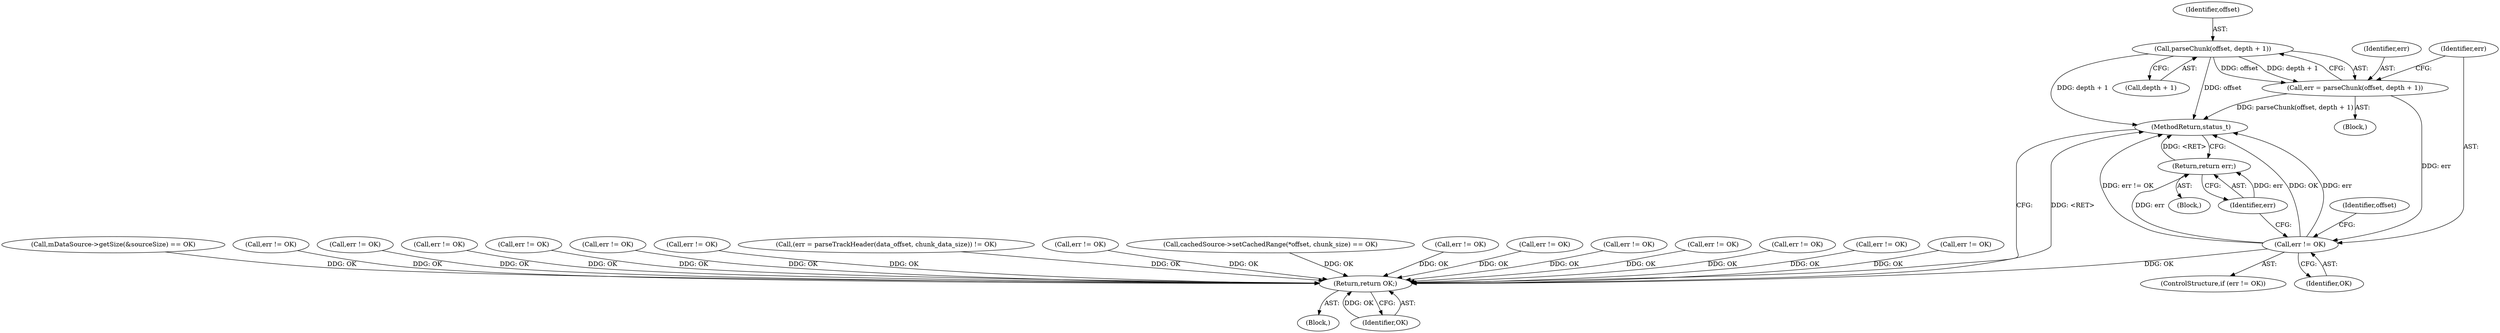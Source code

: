 digraph "0_Android_463a6f807e187828442949d1924e143cf07778c6@pointer" {
"1001604" [label="(Call,parseChunk(offset, depth + 1))"];
"1001602" [label="(Call,err = parseChunk(offset, depth + 1))"];
"1001610" [label="(Call,err != OK)"];
"1001614" [label="(Return,return err;)"];
"1002909" [label="(Return,return OK;)"];
"1000493" [label="(Call,err != OK)"];
"1002909" [label="(Return,return OK;)"];
"1001602" [label="(Call,err = parseChunk(offset, depth + 1))"];
"1001606" [label="(Call,depth + 1)"];
"1001604" [label="(Call,parseChunk(offset, depth + 1))"];
"1001992" [label="(Call,err != OK)"];
"1002859" [label="(Call,err != OK)"];
"1001973" [label="(Call,err != OK)"];
"1001605" [label="(Identifier,offset)"];
"1001613" [label="(Block,)"];
"1000565" [label="(Call,err != OK)"];
"1001598" [label="(Identifier,offset)"];
"1001612" [label="(Identifier,OK)"];
"1001791" [label="(Call,err != OK)"];
"1000191" [label="(Call,mDataSource->getSize(&sourceSize) == OK)"];
"1001824" [label="(Call,err != OK)"];
"1001603" [label="(Identifier,err)"];
"1001475" [label="(Call,err != OK)"];
"1001744" [label="(Call,err != OK)"];
"1002330" [label="(Call,err != OK)"];
"1002295" [label="(Call,err != OK)"];
"1001615" [label="(Identifier,err)"];
"1001611" [label="(Identifier,err)"];
"1000106" [label="(Block,)"];
"1001772" [label="(Call,err != OK)"];
"1001600" [label="(Block,)"];
"1002911" [label="(MethodReturn,status_t)"];
"1000988" [label="(Call,(err = parseTrackHeader(data_offset, chunk_data_size)) != OK)"];
"1001614" [label="(Return,return err;)"];
"1001954" [label="(Call,err != OK)"];
"1001609" [label="(ControlStructure,if (err != OK))"];
"1002910" [label="(Identifier,OK)"];
"1000394" [label="(Call,cachedSource->setCachedRange(*offset, chunk_size) == OK)"];
"1001610" [label="(Call,err != OK)"];
"1002129" [label="(Call,err != OK)"];
"1001604" -> "1001602"  [label="AST: "];
"1001604" -> "1001606"  [label="CFG: "];
"1001605" -> "1001604"  [label="AST: "];
"1001606" -> "1001604"  [label="AST: "];
"1001602" -> "1001604"  [label="CFG: "];
"1001604" -> "1002911"  [label="DDG: offset"];
"1001604" -> "1002911"  [label="DDG: depth + 1"];
"1001604" -> "1001602"  [label="DDG: offset"];
"1001604" -> "1001602"  [label="DDG: depth + 1"];
"1001602" -> "1001600"  [label="AST: "];
"1001603" -> "1001602"  [label="AST: "];
"1001611" -> "1001602"  [label="CFG: "];
"1001602" -> "1002911"  [label="DDG: parseChunk(offset, depth + 1)"];
"1001602" -> "1001610"  [label="DDG: err"];
"1001610" -> "1001609"  [label="AST: "];
"1001610" -> "1001612"  [label="CFG: "];
"1001611" -> "1001610"  [label="AST: "];
"1001612" -> "1001610"  [label="AST: "];
"1001598" -> "1001610"  [label="CFG: "];
"1001615" -> "1001610"  [label="CFG: "];
"1001610" -> "1002911"  [label="DDG: OK"];
"1001610" -> "1002911"  [label="DDG: err"];
"1001610" -> "1002911"  [label="DDG: err != OK"];
"1001610" -> "1001614"  [label="DDG: err"];
"1001610" -> "1002909"  [label="DDG: OK"];
"1001614" -> "1001613"  [label="AST: "];
"1001614" -> "1001615"  [label="CFG: "];
"1001615" -> "1001614"  [label="AST: "];
"1002911" -> "1001614"  [label="CFG: "];
"1001614" -> "1002911"  [label="DDG: <RET>"];
"1001615" -> "1001614"  [label="DDG: err"];
"1002909" -> "1000106"  [label="AST: "];
"1002909" -> "1002910"  [label="CFG: "];
"1002910" -> "1002909"  [label="AST: "];
"1002911" -> "1002909"  [label="CFG: "];
"1002909" -> "1002911"  [label="DDG: <RET>"];
"1002910" -> "1002909"  [label="DDG: OK"];
"1002295" -> "1002909"  [label="DDG: OK"];
"1000191" -> "1002909"  [label="DDG: OK"];
"1001744" -> "1002909"  [label="DDG: OK"];
"1000493" -> "1002909"  [label="DDG: OK"];
"1000565" -> "1002909"  [label="DDG: OK"];
"1001772" -> "1002909"  [label="DDG: OK"];
"1001791" -> "1002909"  [label="DDG: OK"];
"1000394" -> "1002909"  [label="DDG: OK"];
"1002859" -> "1002909"  [label="DDG: OK"];
"1001973" -> "1002909"  [label="DDG: OK"];
"1002129" -> "1002909"  [label="DDG: OK"];
"1001475" -> "1002909"  [label="DDG: OK"];
"1001992" -> "1002909"  [label="DDG: OK"];
"1001954" -> "1002909"  [label="DDG: OK"];
"1000988" -> "1002909"  [label="DDG: OK"];
"1001824" -> "1002909"  [label="DDG: OK"];
"1002330" -> "1002909"  [label="DDG: OK"];
}
